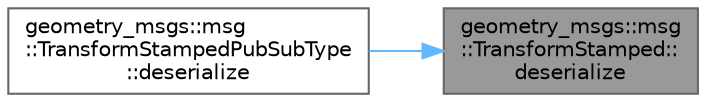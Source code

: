 digraph "geometry_msgs::msg::TransformStamped::deserialize"
{
 // INTERACTIVE_SVG=YES
 // LATEX_PDF_SIZE
  bgcolor="transparent";
  edge [fontname=Helvetica,fontsize=10,labelfontname=Helvetica,labelfontsize=10];
  node [fontname=Helvetica,fontsize=10,shape=box,height=0.2,width=0.4];
  rankdir="RL";
  Node1 [id="Node000001",label="geometry_msgs::msg\l::TransformStamped::\ldeserialize",height=0.2,width=0.4,color="gray40", fillcolor="grey60", style="filled", fontcolor="black",tooltip="This function deserializes an object using CDR serialization."];
  Node1 -> Node2 [id="edge1_Node000001_Node000002",dir="back",color="steelblue1",style="solid",tooltip=" "];
  Node2 [id="Node000002",label="geometry_msgs::msg\l::TransformStampedPubSubType\l::deserialize",height=0.2,width=0.4,color="grey40", fillcolor="white", style="filled",URL="$d0/d21/classgeometry__msgs_1_1msg_1_1TransformStampedPubSubType.html#a708ac79f0cc61af0ed6d1bf79a4811ac",tooltip=" "];
}
